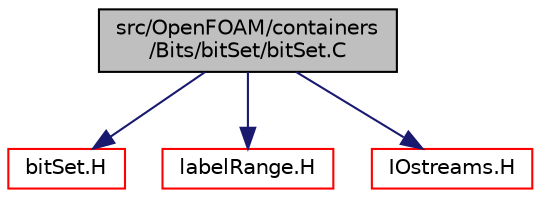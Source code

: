digraph "src/OpenFOAM/containers/Bits/bitSet/bitSet.C"
{
  bgcolor="transparent";
  edge [fontname="Helvetica",fontsize="10",labelfontname="Helvetica",labelfontsize="10"];
  node [fontname="Helvetica",fontsize="10",shape=record];
  Node1 [label="src/OpenFOAM/containers\l/Bits/bitSet/bitSet.C",height=0.2,width=0.4,color="black", fillcolor="grey75", style="filled" fontcolor="black"];
  Node1 -> Node2 [color="midnightblue",fontsize="10",style="solid",fontname="Helvetica"];
  Node2 [label="bitSet.H",height=0.2,width=0.4,color="red",URL="$bitSet_8H.html"];
  Node1 -> Node3 [color="midnightblue",fontsize="10",style="solid",fontname="Helvetica"];
  Node3 [label="labelRange.H",height=0.2,width=0.4,color="red",URL="$labelRange_8H.html"];
  Node1 -> Node4 [color="midnightblue",fontsize="10",style="solid",fontname="Helvetica"];
  Node4 [label="IOstreams.H",height=0.2,width=0.4,color="red",URL="$IOstreams_8H.html",tooltip="Useful combination of include files which define Sin, Sout and Serr and the use of IO streams general..."];
}
